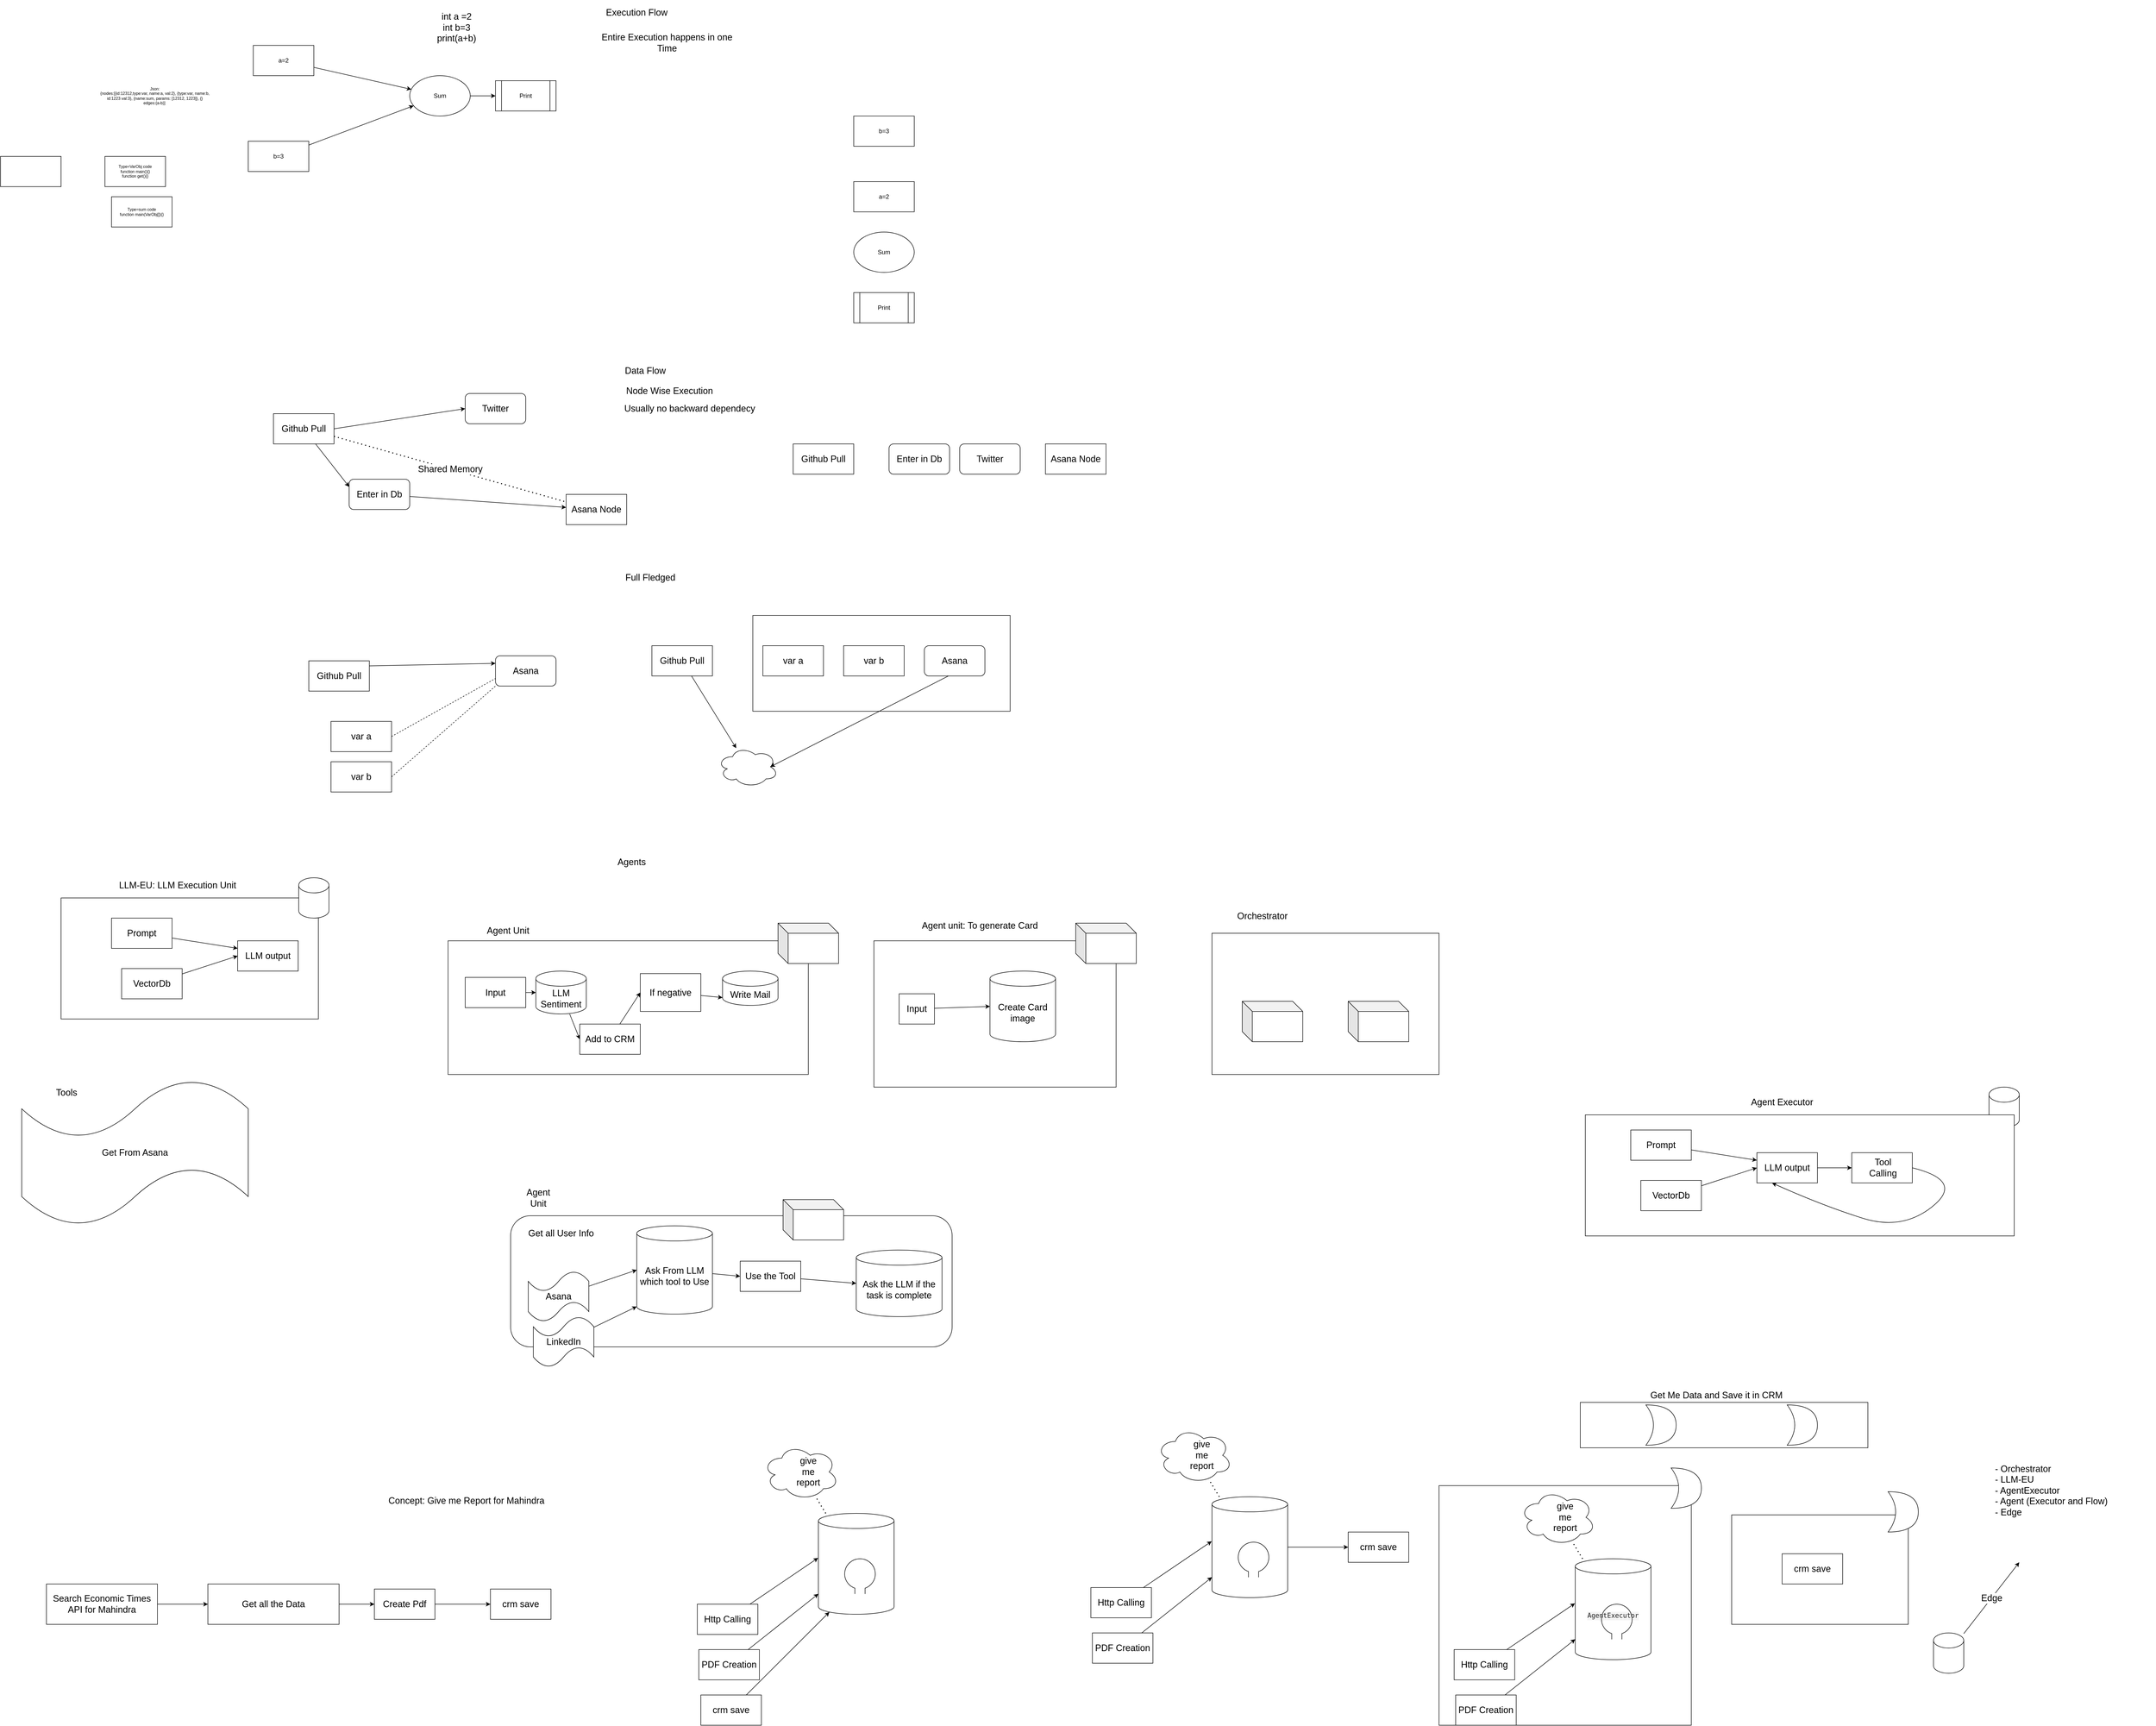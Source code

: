 <mxfile>
    <diagram id="PuLQSEjG-77W2LZa6V9n" name="Page-1">
        <mxGraphModel dx="2575" dy="963" grid="1" gridSize="10" guides="1" tooltips="1" connect="1" arrows="1" fold="1" page="1" pageScale="1" pageWidth="827" pageHeight="1169" math="0" shadow="0">
            <root>
                <mxCell id="0"/>
                <mxCell id="1" parent="0"/>
                <mxCell id="179" value="" style="rounded=0;whiteSpace=wrap;html=1;fontSize=18;" parent="1" vertex="1">
                    <mxGeometry x="2490" y="3005" width="500" height="475" as="geometry"/>
                </mxCell>
                <mxCell id="54" value="" style="rounded=0;whiteSpace=wrap;html=1;fontSize=18;" parent="1" vertex="1">
                    <mxGeometry x="1130" y="1280" width="510" height="190" as="geometry"/>
                </mxCell>
                <mxCell id="57" style="edgeStyle=none;html=1;entryX=0.875;entryY=0.5;entryDx=0;entryDy=0;entryPerimeter=0;fontSize=18;exitX=0.416;exitY=0.981;exitDx=0;exitDy=0;exitPerimeter=0;" parent="1" source="53" target="55" edge="1">
                    <mxGeometry relative="1" as="geometry"/>
                </mxCell>
                <mxCell id="5" style="edgeStyle=none;html=1;" parent="1" source="2" target="4" edge="1">
                    <mxGeometry relative="1" as="geometry"/>
                </mxCell>
                <mxCell id="2" value="a=2" style="rounded=0;whiteSpace=wrap;html=1;" parent="1" vertex="1">
                    <mxGeometry x="140" y="150" width="120" height="60" as="geometry"/>
                </mxCell>
                <mxCell id="6" style="edgeStyle=none;html=1;" parent="1" source="3" target="4" edge="1">
                    <mxGeometry relative="1" as="geometry"/>
                </mxCell>
                <mxCell id="3" value="b=3" style="rounded=0;whiteSpace=wrap;html=1;" parent="1" vertex="1">
                    <mxGeometry x="130" y="340" width="120" height="60" as="geometry"/>
                </mxCell>
                <mxCell id="8" style="edgeStyle=none;html=1;entryX=0;entryY=0.5;entryDx=0;entryDy=0;" parent="1" source="4" target="7" edge="1">
                    <mxGeometry relative="1" as="geometry"/>
                </mxCell>
                <mxCell id="4" value="Sum" style="ellipse;whiteSpace=wrap;html=1;" parent="1" vertex="1">
                    <mxGeometry x="450" y="210" width="120" height="80" as="geometry"/>
                </mxCell>
                <mxCell id="7" value="Print" style="shape=process;whiteSpace=wrap;html=1;backgroundOutline=1;" parent="1" vertex="1">
                    <mxGeometry x="620" y="220" width="120" height="60" as="geometry"/>
                </mxCell>
                <mxCell id="9" value="&lt;font style=&quot;font-size: 18px;&quot;&gt;int a =2&lt;br&gt;int b=3&lt;br&gt;print(a+b)&lt;/font&gt;" style="text;html=1;strokeColor=none;fillColor=none;align=center;verticalAlign=middle;whiteSpace=wrap;rounded=0;" parent="1" vertex="1">
                    <mxGeometry x="440" y="60" width="206" height="110" as="geometry"/>
                </mxCell>
                <mxCell id="10" value="Print" style="shape=process;whiteSpace=wrap;html=1;backgroundOutline=1;" parent="1" vertex="1">
                    <mxGeometry x="1330" y="640" width="120" height="60" as="geometry"/>
                </mxCell>
                <mxCell id="11" value="Sum" style="ellipse;whiteSpace=wrap;html=1;" parent="1" vertex="1">
                    <mxGeometry x="1330" y="520" width="120" height="80" as="geometry"/>
                </mxCell>
                <mxCell id="12" value="b=3" style="rounded=0;whiteSpace=wrap;html=1;" parent="1" vertex="1">
                    <mxGeometry x="1330" y="290" width="120" height="60" as="geometry"/>
                </mxCell>
                <mxCell id="13" value="a=2" style="rounded=0;whiteSpace=wrap;html=1;" parent="1" vertex="1">
                    <mxGeometry x="1330" y="420" width="120" height="60" as="geometry"/>
                </mxCell>
                <mxCell id="16" value="Execution Flow" style="text;html=1;strokeColor=none;fillColor=none;align=center;verticalAlign=middle;whiteSpace=wrap;rounded=0;fontSize=18;" parent="1" vertex="1">
                    <mxGeometry x="760" y="70" width="280" height="30" as="geometry"/>
                </mxCell>
                <mxCell id="17" value="Data Flow" style="text;html=1;strokeColor=none;fillColor=none;align=center;verticalAlign=middle;whiteSpace=wrap;rounded=0;fontSize=18;" parent="1" vertex="1">
                    <mxGeometry x="827" y="780" width="180" height="30" as="geometry"/>
                </mxCell>
                <mxCell id="32" style="edgeStyle=none;html=1;entryX=0;entryY=0.25;entryDx=0;entryDy=0;fontSize=18;" parent="1" source="18" target="31" edge="1">
                    <mxGeometry relative="1" as="geometry"/>
                </mxCell>
                <mxCell id="18" value="Github Pull" style="rounded=0;whiteSpace=wrap;html=1;fontSize=18;" parent="1" vertex="1">
                    <mxGeometry x="180" y="880" width="120" height="60" as="geometry"/>
                </mxCell>
                <mxCell id="22" style="edgeStyle=none;html=1;entryX=0;entryY=0.5;entryDx=0;entryDy=0;fontSize=18;exitX=1;exitY=0.5;exitDx=0;exitDy=0;" parent="1" source="18" target="21" edge="1">
                    <mxGeometry relative="1" as="geometry"/>
                </mxCell>
                <mxCell id="19" value="Asana Node" style="rounded=0;whiteSpace=wrap;html=1;fontSize=18;" parent="1" vertex="1">
                    <mxGeometry x="760" y="1040" width="120" height="60" as="geometry"/>
                </mxCell>
                <mxCell id="21" value="Twitter" style="rounded=1;whiteSpace=wrap;html=1;fontSize=18;" parent="1" vertex="1">
                    <mxGeometry x="560" y="840" width="120" height="60" as="geometry"/>
                </mxCell>
                <mxCell id="25" value="Entire Execution happens in one Time" style="text;html=1;strokeColor=none;fillColor=none;align=center;verticalAlign=middle;whiteSpace=wrap;rounded=0;fontSize=18;" parent="1" vertex="1">
                    <mxGeometry x="810" y="130" width="300" height="30" as="geometry"/>
                </mxCell>
                <mxCell id="26" value="Node Wise Execution" style="text;html=1;strokeColor=none;fillColor=none;align=center;verticalAlign=middle;whiteSpace=wrap;rounded=0;fontSize=18;" parent="1" vertex="1">
                    <mxGeometry x="860" y="820" width="210" height="30" as="geometry"/>
                </mxCell>
                <mxCell id="27" value="Usually no backward dependecy" style="text;html=1;strokeColor=none;fillColor=none;align=center;verticalAlign=middle;whiteSpace=wrap;rounded=0;fontSize=18;" parent="1" vertex="1">
                    <mxGeometry x="840" y="855" width="330" height="30" as="geometry"/>
                </mxCell>
                <mxCell id="33" style="edgeStyle=none;html=1;fontSize=18;" parent="1" source="31" target="19" edge="1">
                    <mxGeometry relative="1" as="geometry"/>
                </mxCell>
                <mxCell id="31" value="Enter in Db" style="rounded=1;whiteSpace=wrap;html=1;fontSize=18;" parent="1" vertex="1">
                    <mxGeometry x="330" y="1010" width="120" height="60" as="geometry"/>
                </mxCell>
                <mxCell id="35" value="Shared Memory" style="endArrow=none;dashed=1;html=1;dashPattern=1 3;strokeWidth=2;fontSize=18;entryX=0;entryY=0.25;entryDx=0;entryDy=0;exitX=1;exitY=0.75;exitDx=0;exitDy=0;" parent="1" source="18" target="19" edge="1">
                    <mxGeometry width="50" height="50" relative="1" as="geometry">
                        <mxPoint x="320" y="970" as="sourcePoint"/>
                        <mxPoint x="370" y="920" as="targetPoint"/>
                    </mxGeometry>
                </mxCell>
                <mxCell id="36" value="Full Fledged" style="text;html=1;strokeColor=none;fillColor=none;align=center;verticalAlign=middle;whiteSpace=wrap;rounded=0;fontSize=18;" parent="1" vertex="1">
                    <mxGeometry x="827" y="1190" width="200" height="30" as="geometry"/>
                </mxCell>
                <mxCell id="38" value="Github Pull" style="rounded=0;whiteSpace=wrap;html=1;fontSize=18;" parent="1" vertex="1">
                    <mxGeometry x="250" y="1370" width="120" height="60" as="geometry"/>
                </mxCell>
                <mxCell id="39" value="" style="endArrow=classic;html=1;fontSize=18;entryX=0;entryY=0.25;entryDx=0;entryDy=0;" parent="1" target="41" edge="1">
                    <mxGeometry width="50" height="50" relative="1" as="geometry">
                        <mxPoint x="370" y="1380" as="sourcePoint"/>
                        <mxPoint x="500" y="1380" as="targetPoint"/>
                    </mxGeometry>
                </mxCell>
                <mxCell id="41" value="Asana" style="rounded=1;whiteSpace=wrap;html=1;fontSize=18;" parent="1" vertex="1">
                    <mxGeometry x="620" y="1360" width="120" height="60" as="geometry"/>
                </mxCell>
                <mxCell id="42" value="var a" style="rounded=0;whiteSpace=wrap;html=1;fontSize=18;" parent="1" vertex="1">
                    <mxGeometry x="294" y="1490" width="120" height="60" as="geometry"/>
                </mxCell>
                <mxCell id="43" value="var b" style="rounded=0;whiteSpace=wrap;html=1;fontSize=18;" parent="1" vertex="1">
                    <mxGeometry x="294" y="1570" width="120" height="60" as="geometry"/>
                </mxCell>
                <mxCell id="44" value="" style="endArrow=none;dashed=1;html=1;fontSize=18;exitX=1;exitY=0.5;exitDx=0;exitDy=0;entryX=0;entryY=0.75;entryDx=0;entryDy=0;" parent="1" source="42" target="41" edge="1">
                    <mxGeometry width="50" height="50" relative="1" as="geometry">
                        <mxPoint x="460" y="1510" as="sourcePoint"/>
                        <mxPoint x="510" y="1460" as="targetPoint"/>
                    </mxGeometry>
                </mxCell>
                <mxCell id="45" value="" style="endArrow=none;dashed=1;html=1;fontSize=18;exitX=1;exitY=0.5;exitDx=0;exitDy=0;entryX=0;entryY=1;entryDx=0;entryDy=0;" parent="1" source="43" target="41" edge="1">
                    <mxGeometry width="50" height="50" relative="1" as="geometry">
                        <mxPoint x="510" y="1540" as="sourcePoint"/>
                        <mxPoint x="560" y="1490" as="targetPoint"/>
                    </mxGeometry>
                </mxCell>
                <mxCell id="46" value="Github Pull" style="rounded=0;whiteSpace=wrap;html=1;fontSize=18;" parent="1" vertex="1">
                    <mxGeometry x="1210" y="940" width="120" height="60" as="geometry"/>
                </mxCell>
                <mxCell id="47" value="Enter in Db" style="rounded=1;whiteSpace=wrap;html=1;fontSize=18;" parent="1" vertex="1">
                    <mxGeometry x="1400" y="940" width="120" height="60" as="geometry"/>
                </mxCell>
                <mxCell id="48" value="Twitter" style="rounded=1;whiteSpace=wrap;html=1;fontSize=18;" parent="1" vertex="1">
                    <mxGeometry x="1540" y="940" width="120" height="60" as="geometry"/>
                </mxCell>
                <mxCell id="49" value="Asana Node" style="rounded=0;whiteSpace=wrap;html=1;fontSize=18;" parent="1" vertex="1">
                    <mxGeometry x="1710" y="940" width="120" height="60" as="geometry"/>
                </mxCell>
                <mxCell id="56" style="edgeStyle=none;html=1;fontSize=18;" parent="1" source="50" target="55" edge="1">
                    <mxGeometry relative="1" as="geometry"/>
                </mxCell>
                <mxCell id="50" value="Github Pull" style="rounded=0;whiteSpace=wrap;html=1;fontSize=18;" parent="1" vertex="1">
                    <mxGeometry x="930" y="1340" width="120" height="60" as="geometry"/>
                </mxCell>
                <mxCell id="51" value="var b" style="rounded=0;whiteSpace=wrap;html=1;fontSize=18;" parent="1" vertex="1">
                    <mxGeometry x="1310" y="1340" width="120" height="60" as="geometry"/>
                </mxCell>
                <mxCell id="52" value="var a" style="rounded=0;whiteSpace=wrap;html=1;fontSize=18;" parent="1" vertex="1">
                    <mxGeometry x="1150" y="1340" width="120" height="60" as="geometry"/>
                </mxCell>
                <mxCell id="53" value="Asana" style="rounded=1;whiteSpace=wrap;html=1;fontSize=18;" parent="1" vertex="1">
                    <mxGeometry x="1470" y="1340" width="120" height="60" as="geometry"/>
                </mxCell>
                <mxCell id="55" value="" style="ellipse;shape=cloud;whiteSpace=wrap;html=1;fontSize=18;" parent="1" vertex="1">
                    <mxGeometry x="1060" y="1540" width="120" height="80" as="geometry"/>
                </mxCell>
                <mxCell id="58" value="Agents" style="text;html=1;strokeColor=none;fillColor=none;align=center;verticalAlign=middle;whiteSpace=wrap;rounded=0;fontSize=18;" parent="1" vertex="1">
                    <mxGeometry x="860" y="1754" width="60" height="30" as="geometry"/>
                </mxCell>
                <mxCell id="70" value="" style="rounded=0;whiteSpace=wrap;html=1;fontSize=18;" parent="1" vertex="1">
                    <mxGeometry x="526" y="1925" width="714" height="265" as="geometry"/>
                </mxCell>
                <mxCell id="71" value="Agent Unit" style="text;html=1;strokeColor=none;fillColor=none;align=center;verticalAlign=middle;whiteSpace=wrap;rounded=0;fontSize=18;" parent="1" vertex="1">
                    <mxGeometry x="540" y="1890" width="210" height="30" as="geometry"/>
                </mxCell>
                <mxCell id="73" value="" style="group" parent="1" vertex="1" connectable="0">
                    <mxGeometry x="-250" y="1800" width="540" height="280" as="geometry"/>
                </mxCell>
                <mxCell id="69" value="" style="group" parent="73" vertex="1" connectable="0">
                    <mxGeometry width="519" height="280" as="geometry"/>
                </mxCell>
                <mxCell id="62" value="" style="rounded=0;whiteSpace=wrap;html=1;fontSize=18;" parent="69" vertex="1">
                    <mxGeometry x="9" y="40" width="510" height="240" as="geometry"/>
                </mxCell>
                <mxCell id="63" value="LLM output" style="rounded=0;whiteSpace=wrap;html=1;fontSize=18;" parent="69" vertex="1">
                    <mxGeometry x="359" y="125" width="120" height="60" as="geometry"/>
                </mxCell>
                <mxCell id="65" style="edgeStyle=none;html=1;entryX=0;entryY=0.25;entryDx=0;entryDy=0;fontSize=18;" parent="69" source="64" target="63" edge="1">
                    <mxGeometry relative="1" as="geometry"/>
                </mxCell>
                <mxCell id="64" value="Prompt" style="rounded=0;whiteSpace=wrap;html=1;fontSize=18;" parent="69" vertex="1">
                    <mxGeometry x="109" y="80" width="120" height="60" as="geometry"/>
                </mxCell>
                <mxCell id="67" style="edgeStyle=none;html=1;entryX=0;entryY=0.5;entryDx=0;entryDy=0;fontSize=18;" parent="69" source="66" target="63" edge="1">
                    <mxGeometry relative="1" as="geometry"/>
                </mxCell>
                <mxCell id="66" value="VectorDb" style="rounded=0;whiteSpace=wrap;html=1;fontSize=18;" parent="69" vertex="1">
                    <mxGeometry x="129" y="180" width="120" height="60" as="geometry"/>
                </mxCell>
                <mxCell id="68" value="LLM-EU: LLM Execution Unit" style="text;html=1;strokeColor=none;fillColor=none;align=center;verticalAlign=middle;whiteSpace=wrap;rounded=0;fontSize=18;" parent="69" vertex="1">
                    <mxGeometry width="480" height="30" as="geometry"/>
                </mxCell>
                <mxCell id="72" value="" style="shape=cylinder3;whiteSpace=wrap;html=1;boundedLbl=1;backgroundOutline=1;size=15;fontSize=18;" parent="73" vertex="1">
                    <mxGeometry x="480" width="60" height="80" as="geometry"/>
                </mxCell>
                <mxCell id="81" style="edgeStyle=none;html=1;entryX=0;entryY=0.5;entryDx=0;entryDy=0;fontSize=18;" parent="1" source="74" target="80" edge="1">
                    <mxGeometry relative="1" as="geometry"/>
                </mxCell>
                <mxCell id="74" value="LLM Sentiment" style="shape=cylinder3;whiteSpace=wrap;html=1;boundedLbl=1;backgroundOutline=1;size=15;fontSize=18;" parent="1" vertex="1">
                    <mxGeometry x="700" y="1985" width="100" height="85" as="geometry"/>
                </mxCell>
                <mxCell id="84" style="edgeStyle=none;html=1;entryX=0;entryY=0;entryDx=0;entryDy=52.5;entryPerimeter=0;fontSize=18;" parent="1" source="75" target="83" edge="1">
                    <mxGeometry relative="1" as="geometry"/>
                </mxCell>
                <mxCell id="75" value="If negative" style="rounded=0;whiteSpace=wrap;html=1;fontSize=18;" parent="1" vertex="1">
                    <mxGeometry x="907" y="1990" width="120" height="75" as="geometry"/>
                </mxCell>
                <mxCell id="77" style="edgeStyle=none;html=1;entryX=0;entryY=0.5;entryDx=0;entryDy=0;entryPerimeter=0;fontSize=18;" parent="1" source="76" target="74" edge="1">
                    <mxGeometry relative="1" as="geometry"/>
                </mxCell>
                <mxCell id="76" value="Input" style="rounded=0;whiteSpace=wrap;html=1;fontSize=18;" parent="1" vertex="1">
                    <mxGeometry x="560" y="1997.5" width="120" height="60" as="geometry"/>
                </mxCell>
                <mxCell id="82" style="edgeStyle=none;html=1;entryX=0;entryY=0.5;entryDx=0;entryDy=0;fontSize=18;" parent="1" source="80" target="75" edge="1">
                    <mxGeometry relative="1" as="geometry"/>
                </mxCell>
                <mxCell id="80" value="Add to CRM" style="rounded=0;whiteSpace=wrap;html=1;fontSize=18;" parent="1" vertex="1">
                    <mxGeometry x="787" y="2090" width="120" height="60" as="geometry"/>
                </mxCell>
                <mxCell id="83" value="Write Mail" style="shape=cylinder3;whiteSpace=wrap;html=1;boundedLbl=1;backgroundOutline=1;size=15;fontSize=18;" parent="1" vertex="1">
                    <mxGeometry x="1070" y="1985" width="110" height="68" as="geometry"/>
                </mxCell>
                <mxCell id="85" value="" style="rounded=0;whiteSpace=wrap;html=1;fontSize=18;" parent="1" vertex="1">
                    <mxGeometry x="1370" y="1925" width="480" height="290" as="geometry"/>
                </mxCell>
                <mxCell id="86" value="Agent unit: To generate Card" style="text;html=1;strokeColor=none;fillColor=none;align=center;verticalAlign=middle;whiteSpace=wrap;rounded=0;fontSize=18;" parent="1" vertex="1">
                    <mxGeometry x="1390" y="1880" width="380" height="30" as="geometry"/>
                </mxCell>
                <mxCell id="92" style="edgeStyle=none;html=1;entryX=0;entryY=0.5;entryDx=0;entryDy=0;entryPerimeter=0;fontSize=18;" parent="1" source="87" target="89" edge="1">
                    <mxGeometry relative="1" as="geometry"/>
                </mxCell>
                <mxCell id="87" value="Input" style="rounded=0;whiteSpace=wrap;html=1;fontSize=18;" parent="1" vertex="1">
                    <mxGeometry x="1420" y="2030" width="70" height="60" as="geometry"/>
                </mxCell>
                <mxCell id="89" value="Create Card image" style="shape=cylinder3;whiteSpace=wrap;html=1;boundedLbl=1;backgroundOutline=1;size=15;fontSize=18;" parent="1" vertex="1">
                    <mxGeometry x="1600" y="1985" width="130" height="140" as="geometry"/>
                </mxCell>
                <mxCell id="93" value="" style="rounded=0;whiteSpace=wrap;html=1;fontSize=18;" parent="1" vertex="1">
                    <mxGeometry x="2040" y="1910" width="450" height="280" as="geometry"/>
                </mxCell>
                <mxCell id="94" value="" style="shape=cube;whiteSpace=wrap;html=1;boundedLbl=1;backgroundOutline=1;darkOpacity=0.05;darkOpacity2=0.1;fontSize=18;" parent="1" vertex="1">
                    <mxGeometry x="1180" y="1890" width="120" height="80" as="geometry"/>
                </mxCell>
                <mxCell id="95" value="" style="shape=cube;whiteSpace=wrap;html=1;boundedLbl=1;backgroundOutline=1;darkOpacity=0.05;darkOpacity2=0.1;fontSize=18;" parent="1" vertex="1">
                    <mxGeometry x="1770" y="1890" width="120" height="80" as="geometry"/>
                </mxCell>
                <mxCell id="96" value="Orchestrator" style="text;html=1;strokeColor=none;fillColor=none;align=center;verticalAlign=middle;whiteSpace=wrap;rounded=0;fontSize=18;" parent="1" vertex="1">
                    <mxGeometry x="2040" y="1861" width="200" height="30" as="geometry"/>
                </mxCell>
                <mxCell id="97" value="" style="shape=cube;whiteSpace=wrap;html=1;boundedLbl=1;backgroundOutline=1;darkOpacity=0.05;darkOpacity2=0.1;fontSize=18;" parent="1" vertex="1">
                    <mxGeometry x="2100" y="2045" width="120" height="80" as="geometry"/>
                </mxCell>
                <mxCell id="98" value="" style="shape=cube;whiteSpace=wrap;html=1;boundedLbl=1;backgroundOutline=1;darkOpacity=0.05;darkOpacity2=0.1;fontSize=18;" parent="1" vertex="1">
                    <mxGeometry x="2310" y="2045" width="120" height="80" as="geometry"/>
                </mxCell>
                <mxCell id="107" value="" style="group" parent="1" vertex="1" connectable="0">
                    <mxGeometry x="-319" y="2200" width="449" height="290" as="geometry"/>
                </mxCell>
                <mxCell id="105" value="Get From Asana" style="shape=tape;whiteSpace=wrap;html=1;fontSize=18;" parent="107" vertex="1">
                    <mxGeometry width="449" height="290" as="geometry"/>
                </mxCell>
                <mxCell id="106" value="Tools" style="text;html=1;strokeColor=none;fillColor=none;align=center;verticalAlign=middle;whiteSpace=wrap;rounded=0;fontSize=18;" parent="107" vertex="1">
                    <mxGeometry x="59" y="11" width="60" height="30" as="geometry"/>
                </mxCell>
                <mxCell id="129" value="" style="group" parent="1" vertex="1" connectable="0">
                    <mxGeometry x="650" y="2420" width="875" height="350" as="geometry"/>
                </mxCell>
                <mxCell id="99" value="" style="rounded=1;whiteSpace=wrap;html=1;fontSize=18;" parent="129" vertex="1">
                    <mxGeometry y="50" width="875" height="260" as="geometry"/>
                </mxCell>
                <mxCell id="100" value="Agent Unit" style="text;html=1;strokeColor=none;fillColor=none;align=center;verticalAlign=middle;whiteSpace=wrap;rounded=0;fontSize=18;" parent="129" vertex="1">
                    <mxGeometry x="25" width="60" height="30" as="geometry"/>
                </mxCell>
                <mxCell id="102" value="" style="shape=cube;whiteSpace=wrap;html=1;boundedLbl=1;backgroundOutline=1;darkOpacity=0.05;darkOpacity2=0.1;fontSize=18;" parent="129" vertex="1">
                    <mxGeometry x="540" y="18" width="120" height="80" as="geometry"/>
                </mxCell>
                <mxCell id="104" value="Ask From LLM which tool to Use" style="shape=cylinder3;whiteSpace=wrap;html=1;boundedLbl=1;backgroundOutline=1;size=15;fontSize=18;" parent="129" vertex="1">
                    <mxGeometry x="250" y="70" width="150" height="175" as="geometry"/>
                </mxCell>
                <mxCell id="109" style="edgeStyle=none;html=1;entryX=0;entryY=0.5;entryDx=0;entryDy=0;entryPerimeter=0;fontSize=18;" parent="129" source="108" target="104" edge="1">
                    <mxGeometry relative="1" as="geometry"/>
                </mxCell>
                <mxCell id="108" value="Asana" style="shape=tape;whiteSpace=wrap;html=1;fontSize=18;" parent="129" vertex="1">
                    <mxGeometry x="35" y="160" width="120" height="100" as="geometry"/>
                </mxCell>
                <mxCell id="110" value="Get all User Info" style="text;html=1;strokeColor=none;fillColor=none;align=center;verticalAlign=middle;whiteSpace=wrap;rounded=0;fontSize=18;" parent="129" vertex="1">
                    <mxGeometry x="25" y="70" width="150" height="30" as="geometry"/>
                </mxCell>
                <mxCell id="112" style="edgeStyle=none;html=1;entryX=0;entryY=1;entryDx=0;entryDy=-15;entryPerimeter=0;fontSize=18;" parent="129" source="111" target="104" edge="1">
                    <mxGeometry relative="1" as="geometry"/>
                </mxCell>
                <mxCell id="111" value="LinkedIn" style="shape=tape;whiteSpace=wrap;html=1;fontSize=18;" parent="129" vertex="1">
                    <mxGeometry x="45" y="250" width="120" height="100" as="geometry"/>
                </mxCell>
                <mxCell id="125" value="Use the Tool" style="rounded=0;whiteSpace=wrap;html=1;fontSize=18;" parent="129" vertex="1">
                    <mxGeometry x="455" y="140" width="120" height="60" as="geometry"/>
                </mxCell>
                <mxCell id="126" style="edgeStyle=none;html=1;entryX=0;entryY=0.5;entryDx=0;entryDy=0;fontSize=18;" parent="129" source="104" target="125" edge="1">
                    <mxGeometry relative="1" as="geometry"/>
                </mxCell>
                <mxCell id="127" value="Ask the LLM if the task is complete" style="shape=cylinder3;whiteSpace=wrap;html=1;boundedLbl=1;backgroundOutline=1;size=15;fontSize=18;" parent="129" vertex="1">
                    <mxGeometry x="685" y="118" width="170" height="132" as="geometry"/>
                </mxCell>
                <mxCell id="128" style="edgeStyle=none;html=1;entryX=0;entryY=0.5;entryDx=0;entryDy=0;entryPerimeter=0;fontSize=18;" parent="129" source="125" target="127" edge="1">
                    <mxGeometry relative="1" as="geometry"/>
                </mxCell>
                <mxCell id="130" value="Concept: Give me Report for Mahindra" style="text;html=1;strokeColor=none;fillColor=none;align=center;verticalAlign=middle;whiteSpace=wrap;rounded=0;fontSize=18;" parent="1" vertex="1">
                    <mxGeometry x="385" y="3020" width="355" height="30" as="geometry"/>
                </mxCell>
                <mxCell id="133" style="edgeStyle=none;html=1;fontSize=18;" parent="1" source="131" target="132" edge="1">
                    <mxGeometry relative="1" as="geometry"/>
                </mxCell>
                <mxCell id="131" value="Search Economic Times API for Mahindra" style="rounded=0;whiteSpace=wrap;html=1;fontSize=18;" parent="1" vertex="1">
                    <mxGeometry x="-270" y="3200" width="220" height="80" as="geometry"/>
                </mxCell>
                <mxCell id="136" value="" style="edgeStyle=none;html=1;fontSize=18;" parent="1" source="132" target="135" edge="1">
                    <mxGeometry relative="1" as="geometry"/>
                </mxCell>
                <mxCell id="132" value="Get all the Data" style="rounded=0;whiteSpace=wrap;html=1;fontSize=18;" parent="1" vertex="1">
                    <mxGeometry x="50" y="3200" width="260" height="80" as="geometry"/>
                </mxCell>
                <mxCell id="149" style="edgeStyle=none;html=1;entryX=0;entryY=0.5;entryDx=0;entryDy=0;fontSize=18;" parent="1" source="135" target="148" edge="1">
                    <mxGeometry relative="1" as="geometry"/>
                </mxCell>
                <mxCell id="135" value="Create Pdf" style="whiteSpace=wrap;html=1;fontSize=18;rounded=0;" parent="1" vertex="1">
                    <mxGeometry x="380" y="3210" width="120" height="60" as="geometry"/>
                </mxCell>
                <mxCell id="137" value="" style="shape=cylinder3;whiteSpace=wrap;html=1;boundedLbl=1;backgroundOutline=1;size=15;fontSize=18;" parent="1" vertex="1">
                    <mxGeometry x="1260" y="3060" width="150" height="200" as="geometry"/>
                </mxCell>
                <mxCell id="140" value="" style="group" parent="1" vertex="1" connectable="0">
                    <mxGeometry x="1150" y="2923" width="150" height="110" as="geometry"/>
                </mxCell>
                <mxCell id="139" value="" style="ellipse;shape=cloud;whiteSpace=wrap;html=1;fontSize=18;" parent="140" vertex="1">
                    <mxGeometry width="150" height="110" as="geometry"/>
                </mxCell>
                <mxCell id="138" value="give me report" style="text;html=1;strokeColor=none;fillColor=none;align=center;verticalAlign=middle;whiteSpace=wrap;rounded=0;fontSize=18;" parent="140" vertex="1">
                    <mxGeometry x="60" y="40" width="60" height="30" as="geometry"/>
                </mxCell>
                <mxCell id="141" value="" style="endArrow=none;dashed=1;html=1;dashPattern=1 3;strokeWidth=2;fontSize=18;" parent="1" source="137" target="139" edge="1">
                    <mxGeometry width="50" height="50" relative="1" as="geometry">
                        <mxPoint x="1230" y="3060" as="sourcePoint"/>
                        <mxPoint x="1280" y="3010" as="targetPoint"/>
                    </mxGeometry>
                </mxCell>
                <mxCell id="145" style="edgeStyle=none;html=1;entryX=-0.004;entryY=0.442;entryDx=0;entryDy=0;entryPerimeter=0;fontSize=18;" parent="1" source="143" target="137" edge="1">
                    <mxGeometry relative="1" as="geometry"/>
                </mxCell>
                <mxCell id="143" value="Http Calling" style="rounded=0;whiteSpace=wrap;html=1;fontSize=18;" parent="1" vertex="1">
                    <mxGeometry x="1020" y="3240" width="120" height="60" as="geometry"/>
                </mxCell>
                <mxCell id="146" style="edgeStyle=none;html=1;fontSize=18;" parent="1" source="144" target="137" edge="1">
                    <mxGeometry relative="1" as="geometry"/>
                </mxCell>
                <mxCell id="144" value="PDF Creation" style="rounded=0;whiteSpace=wrap;html=1;fontSize=18;" parent="1" vertex="1">
                    <mxGeometry x="1023" y="3330" width="120" height="60" as="geometry"/>
                </mxCell>
                <mxCell id="147" value="" style="verticalLabelPosition=bottom;shadow=0;dashed=0;align=center;html=1;verticalAlign=top;shape=mxgraph.electrical.radio.loop_antenna;fontSize=18;" parent="1" vertex="1">
                    <mxGeometry x="1310" y="3150" width="64.8" height="69.78" as="geometry"/>
                </mxCell>
                <mxCell id="148" value="crm save" style="rounded=0;whiteSpace=wrap;html=1;fontSize=18;" parent="1" vertex="1">
                    <mxGeometry x="610" y="3210" width="120" height="60" as="geometry"/>
                </mxCell>
                <mxCell id="151" style="edgeStyle=none;html=1;entryX=0.145;entryY=1;entryDx=0;entryDy=-4.35;entryPerimeter=0;fontSize=18;" parent="1" source="150" target="137" edge="1">
                    <mxGeometry relative="1" as="geometry"/>
                </mxCell>
                <mxCell id="150" value="crm save" style="rounded=0;whiteSpace=wrap;html=1;fontSize=18;" parent="1" vertex="1">
                    <mxGeometry x="1027" y="3420" width="120" height="60" as="geometry"/>
                </mxCell>
                <mxCell id="164" style="edgeStyle=none;html=1;fontSize=18;" parent="1" source="152" target="163" edge="1">
                    <mxGeometry relative="1" as="geometry"/>
                </mxCell>
                <mxCell id="152" value="" style="shape=cylinder3;whiteSpace=wrap;html=1;boundedLbl=1;backgroundOutline=1;size=15;fontSize=18;" parent="1" vertex="1">
                    <mxGeometry x="2040" y="3027" width="150" height="200" as="geometry"/>
                </mxCell>
                <mxCell id="153" value="" style="group" parent="1" vertex="1" connectable="0">
                    <mxGeometry x="1930" y="2890" width="150" height="110" as="geometry"/>
                </mxCell>
                <mxCell id="154" value="" style="ellipse;shape=cloud;whiteSpace=wrap;html=1;fontSize=18;" parent="153" vertex="1">
                    <mxGeometry width="150" height="110" as="geometry"/>
                </mxCell>
                <mxCell id="155" value="give me report" style="text;html=1;strokeColor=none;fillColor=none;align=center;verticalAlign=middle;whiteSpace=wrap;rounded=0;fontSize=18;" parent="153" vertex="1">
                    <mxGeometry x="60" y="40" width="60" height="30" as="geometry"/>
                </mxCell>
                <mxCell id="156" value="" style="endArrow=none;dashed=1;html=1;dashPattern=1 3;strokeWidth=2;fontSize=18;" parent="1" source="152" target="154" edge="1">
                    <mxGeometry width="50" height="50" relative="1" as="geometry">
                        <mxPoint x="2010" y="3027" as="sourcePoint"/>
                        <mxPoint x="2060" y="2977" as="targetPoint"/>
                    </mxGeometry>
                </mxCell>
                <mxCell id="157" style="edgeStyle=none;html=1;entryX=-0.004;entryY=0.442;entryDx=0;entryDy=0;entryPerimeter=0;fontSize=18;" parent="1" source="158" target="152" edge="1">
                    <mxGeometry relative="1" as="geometry"/>
                </mxCell>
                <mxCell id="158" value="Http Calling" style="rounded=0;whiteSpace=wrap;html=1;fontSize=18;" parent="1" vertex="1">
                    <mxGeometry x="1800" y="3207" width="120" height="60" as="geometry"/>
                </mxCell>
                <mxCell id="159" style="edgeStyle=none;html=1;fontSize=18;" parent="1" source="160" target="152" edge="1">
                    <mxGeometry relative="1" as="geometry"/>
                </mxCell>
                <mxCell id="160" value="PDF Creation" style="rounded=0;whiteSpace=wrap;html=1;fontSize=18;" parent="1" vertex="1">
                    <mxGeometry x="1803" y="3297" width="120" height="60" as="geometry"/>
                </mxCell>
                <mxCell id="161" value="" style="verticalLabelPosition=bottom;shadow=0;dashed=0;align=center;html=1;verticalAlign=top;shape=mxgraph.electrical.radio.loop_antenna;fontSize=18;" parent="1" vertex="1">
                    <mxGeometry x="2090" y="3117" width="64.8" height="69.78" as="geometry"/>
                </mxCell>
                <mxCell id="163" value="crm save" style="rounded=0;whiteSpace=wrap;html=1;fontSize=18;" parent="1" vertex="1">
                    <mxGeometry x="2310" y="3097" width="120" height="60" as="geometry"/>
                </mxCell>
                <mxCell id="165" value="" style="rounded=0;whiteSpace=wrap;html=1;fontSize=18;" parent="1" vertex="1">
                    <mxGeometry x="2770" y="2840" width="570" height="90" as="geometry"/>
                </mxCell>
                <mxCell id="166" value="&lt;pre style=&quot;box-sizing: unset; line-height: 16.25px; padding: 0 var(--jp-code-padding); caret-color: rgb(33, 33, 33); color: rgb(33, 33, 33); font-size: 13px; font-style: normal; font-variant-caps: normal; font-weight: 400; letter-spacing: normal; orphans: auto; text-align: start; text-indent: 0px; text-transform: none; widows: auto; word-spacing: 0px; -webkit-text-stroke-width: 0px; background-color: rgb(245, 245, 245); text-decoration: none;&quot;&gt;&lt;span style=&quot;box-sizing: unset;&quot; class=&quot;n&quot;&gt;AgentExecutor&lt;/span&gt;&lt;/pre&gt;" style="shape=cylinder3;whiteSpace=wrap;html=1;boundedLbl=1;backgroundOutline=1;size=15;fontSize=18;" parent="1" vertex="1">
                    <mxGeometry x="2760" y="3150" width="150" height="200" as="geometry"/>
                </mxCell>
                <mxCell id="167" value="" style="group" parent="1" vertex="1" connectable="0">
                    <mxGeometry x="2650" y="3013" width="150" height="110" as="geometry"/>
                </mxCell>
                <mxCell id="168" value="" style="ellipse;shape=cloud;whiteSpace=wrap;html=1;fontSize=18;" parent="167" vertex="1">
                    <mxGeometry width="150" height="110" as="geometry"/>
                </mxCell>
                <mxCell id="169" value="give me report" style="text;html=1;strokeColor=none;fillColor=none;align=center;verticalAlign=middle;whiteSpace=wrap;rounded=0;fontSize=18;" parent="167" vertex="1">
                    <mxGeometry x="60" y="40" width="60" height="30" as="geometry"/>
                </mxCell>
                <mxCell id="170" value="" style="endArrow=none;dashed=1;html=1;dashPattern=1 3;strokeWidth=2;fontSize=18;" parent="1" source="166" target="168" edge="1">
                    <mxGeometry width="50" height="50" relative="1" as="geometry">
                        <mxPoint x="2730" y="3150" as="sourcePoint"/>
                        <mxPoint x="2780" y="3100" as="targetPoint"/>
                    </mxGeometry>
                </mxCell>
                <mxCell id="171" style="edgeStyle=none;html=1;entryX=-0.004;entryY=0.442;entryDx=0;entryDy=0;entryPerimeter=0;fontSize=18;" parent="1" source="172" target="166" edge="1">
                    <mxGeometry relative="1" as="geometry"/>
                </mxCell>
                <mxCell id="172" value="Http Calling" style="rounded=0;whiteSpace=wrap;html=1;fontSize=18;" parent="1" vertex="1">
                    <mxGeometry x="2520" y="3330" width="120" height="60" as="geometry"/>
                </mxCell>
                <mxCell id="173" style="edgeStyle=none;html=1;fontSize=18;" parent="1" source="174" target="166" edge="1">
                    <mxGeometry relative="1" as="geometry"/>
                </mxCell>
                <mxCell id="174" value="PDF Creation" style="rounded=0;whiteSpace=wrap;html=1;fontSize=18;" parent="1" vertex="1">
                    <mxGeometry x="2523" y="3420" width="120" height="60" as="geometry"/>
                </mxCell>
                <mxCell id="175" value="" style="verticalLabelPosition=bottom;shadow=0;dashed=0;align=center;html=1;verticalAlign=top;shape=mxgraph.electrical.radio.loop_antenna;fontSize=18;" parent="1" vertex="1">
                    <mxGeometry x="2810" y="3240" width="64.8" height="69.78" as="geometry"/>
                </mxCell>
                <mxCell id="176" value="" style="rounded=0;whiteSpace=wrap;html=1;fontSize=18;" parent="1" vertex="1">
                    <mxGeometry x="3070" y="3063" width="350" height="217" as="geometry"/>
                </mxCell>
                <mxCell id="177" value="crm save" style="rounded=0;whiteSpace=wrap;html=1;fontSize=18;" parent="1" vertex="1">
                    <mxGeometry x="3170" y="3140" width="120" height="60" as="geometry"/>
                </mxCell>
                <mxCell id="178" value="Get Me Data and Save it in CRM" style="text;html=1;strokeColor=none;fillColor=none;align=center;verticalAlign=middle;whiteSpace=wrap;rounded=0;fontSize=18;" parent="1" vertex="1">
                    <mxGeometry x="2790" y="2811" width="500" height="30" as="geometry"/>
                </mxCell>
                <mxCell id="180" value="" style="shape=xor;whiteSpace=wrap;html=1;fontSize=18;" parent="1" vertex="1">
                    <mxGeometry x="2950" y="2970" width="60" height="80" as="geometry"/>
                </mxCell>
                <mxCell id="181" value="" style="shape=xor;whiteSpace=wrap;html=1;fontSize=18;" parent="1" vertex="1">
                    <mxGeometry x="3380" y="3017" width="60" height="80" as="geometry"/>
                </mxCell>
                <mxCell id="182" value="" style="shape=xor;whiteSpace=wrap;html=1;fontSize=18;" parent="1" vertex="1">
                    <mxGeometry x="2900" y="2845" width="60" height="80" as="geometry"/>
                </mxCell>
                <mxCell id="183" value="" style="shape=xor;whiteSpace=wrap;html=1;fontSize=18;" parent="1" vertex="1">
                    <mxGeometry x="3180" y="2845" width="60" height="80" as="geometry"/>
                </mxCell>
                <mxCell id="184" value="- Orchestrator&lt;br&gt;- LLM-EU&lt;br&gt;- AgentExecutor&lt;br&gt;- Agent (Executor and Flow)&lt;br&gt;- Edge" style="text;html=1;strokeColor=none;fillColor=none;align=left;verticalAlign=middle;whiteSpace=wrap;rounded=0;fontSize=18;" parent="1" vertex="1">
                    <mxGeometry x="3590" y="2950" width="320" height="130" as="geometry"/>
                </mxCell>
                <mxCell id="192" value="Edge" style="edgeStyle=none;html=1;fontSize=18;" parent="1" source="191" edge="1">
                    <mxGeometry relative="1" as="geometry">
                        <mxPoint x="3640" y="3157" as="targetPoint"/>
                    </mxGeometry>
                </mxCell>
                <mxCell id="191" value="" style="shape=cylinder3;whiteSpace=wrap;html=1;boundedLbl=1;backgroundOutline=1;size=15;fontSize=18;" parent="1" vertex="1">
                    <mxGeometry x="3470" y="3297" width="60" height="80" as="geometry"/>
                </mxCell>
                <mxCell id="210" value="" style="group" vertex="1" connectable="0" parent="1">
                    <mxGeometry x="2780" y="2215" width="860" height="295" as="geometry"/>
                </mxCell>
                <mxCell id="203" value="" style="shape=cylinder3;whiteSpace=wrap;html=1;boundedLbl=1;backgroundOutline=1;size=15;fontSize=18;" vertex="1" parent="210">
                    <mxGeometry x="800" width="60" height="80" as="geometry"/>
                </mxCell>
                <mxCell id="196" value="" style="rounded=0;whiteSpace=wrap;html=1;fontSize=18;" vertex="1" parent="210">
                    <mxGeometry y="55" width="850" height="240" as="geometry"/>
                </mxCell>
                <mxCell id="197" value="LLM output" style="rounded=0;whiteSpace=wrap;html=1;fontSize=18;" vertex="1" parent="210">
                    <mxGeometry x="340" y="130" width="120" height="60" as="geometry"/>
                </mxCell>
                <mxCell id="198" style="edgeStyle=none;html=1;entryX=0;entryY=0.25;entryDx=0;entryDy=0;fontSize=18;" edge="1" parent="210" source="199" target="197">
                    <mxGeometry relative="1" as="geometry"/>
                </mxCell>
                <mxCell id="199" value="Prompt" style="rounded=0;whiteSpace=wrap;html=1;fontSize=18;" vertex="1" parent="210">
                    <mxGeometry x="90" y="85" width="120" height="60" as="geometry"/>
                </mxCell>
                <mxCell id="200" style="edgeStyle=none;html=1;entryX=0;entryY=0.5;entryDx=0;entryDy=0;fontSize=18;" edge="1" parent="210" source="201" target="197">
                    <mxGeometry relative="1" as="geometry"/>
                </mxCell>
                <mxCell id="201" value="VectorDb" style="rounded=0;whiteSpace=wrap;html=1;fontSize=18;" vertex="1" parent="210">
                    <mxGeometry x="110" y="185" width="120" height="60" as="geometry"/>
                </mxCell>
                <mxCell id="202" value="Agent Executor" style="text;html=1;strokeColor=none;fillColor=none;align=center;verticalAlign=middle;whiteSpace=wrap;rounded=0;fontSize=18;" vertex="1" parent="210">
                    <mxGeometry x="150" y="15" width="480" height="30" as="geometry"/>
                </mxCell>
                <mxCell id="205" value="" style="rounded=0;whiteSpace=wrap;html=1;" vertex="1" parent="210">
                    <mxGeometry x="528" y="130" width="120" height="60" as="geometry"/>
                </mxCell>
                <mxCell id="206" value="&lt;font style=&quot;font-size: 18px;&quot;&gt;Tool Calling&lt;/font&gt;" style="text;html=1;strokeColor=none;fillColor=none;align=center;verticalAlign=middle;whiteSpace=wrap;rounded=0;" vertex="1" parent="210">
                    <mxGeometry x="560" y="145" width="60" height="30" as="geometry"/>
                </mxCell>
                <mxCell id="207" style="edgeStyle=none;html=1;fontSize=18;" edge="1" parent="210" source="197" target="205">
                    <mxGeometry relative="1" as="geometry"/>
                </mxCell>
                <mxCell id="209" value="" style="curved=1;endArrow=classic;html=1;fontSize=18;exitX=1;exitY=0.5;exitDx=0;exitDy=0;entryX=0.25;entryY=1;entryDx=0;entryDy=0;" edge="1" parent="210" source="205" target="197">
                    <mxGeometry width="50" height="50" relative="1" as="geometry">
                        <mxPoint x="700" y="185" as="sourcePoint"/>
                        <mxPoint x="750" y="135" as="targetPoint"/>
                        <Array as="points">
                            <mxPoint x="750" y="185"/>
                            <mxPoint x="630" y="285"/>
                            <mxPoint x="470" y="235"/>
                        </Array>
                    </mxGeometry>
                </mxCell>
                <mxCell id="213" value="Json:&lt;br&gt;{nodes:[{id:12312,type:var, name:a, val:2}, {type:var, name:b, id:1223 val:3}, {name:sum, params: [12312, 1223]}, {}&lt;br&gt;edges:{a-b}]&amp;nbsp;&lt;br&gt;&amp;nbsp;" style="text;html=1;strokeColor=none;fillColor=none;align=center;verticalAlign=middle;whiteSpace=wrap;rounded=0;fontSize=8;" vertex="1" parent="1">
                    <mxGeometry x="-170" y="180" width="230" height="150" as="geometry"/>
                </mxCell>
                <mxCell id="214" value="Type=VarObj code&lt;br&gt;function main(){}&lt;br&gt;function get(){}" style="rounded=0;whiteSpace=wrap;html=1;fontSize=8;" vertex="1" parent="1">
                    <mxGeometry x="-154" y="370" width="120" height="60" as="geometry"/>
                </mxCell>
                <mxCell id="215" value="Type=sum code&lt;br&gt;function main(VarObj[]){}" style="rounded=0;whiteSpace=wrap;html=1;fontSize=8;" vertex="1" parent="1">
                    <mxGeometry x="-141" y="450" width="120" height="60" as="geometry"/>
                </mxCell>
                <mxCell id="216" value="" style="rounded=0;whiteSpace=wrap;html=1;fontSize=8;" vertex="1" parent="1">
                    <mxGeometry x="-361" y="370" width="120" height="60" as="geometry"/>
                </mxCell>
            </root>
        </mxGraphModel>
    </diagram>
</mxfile>